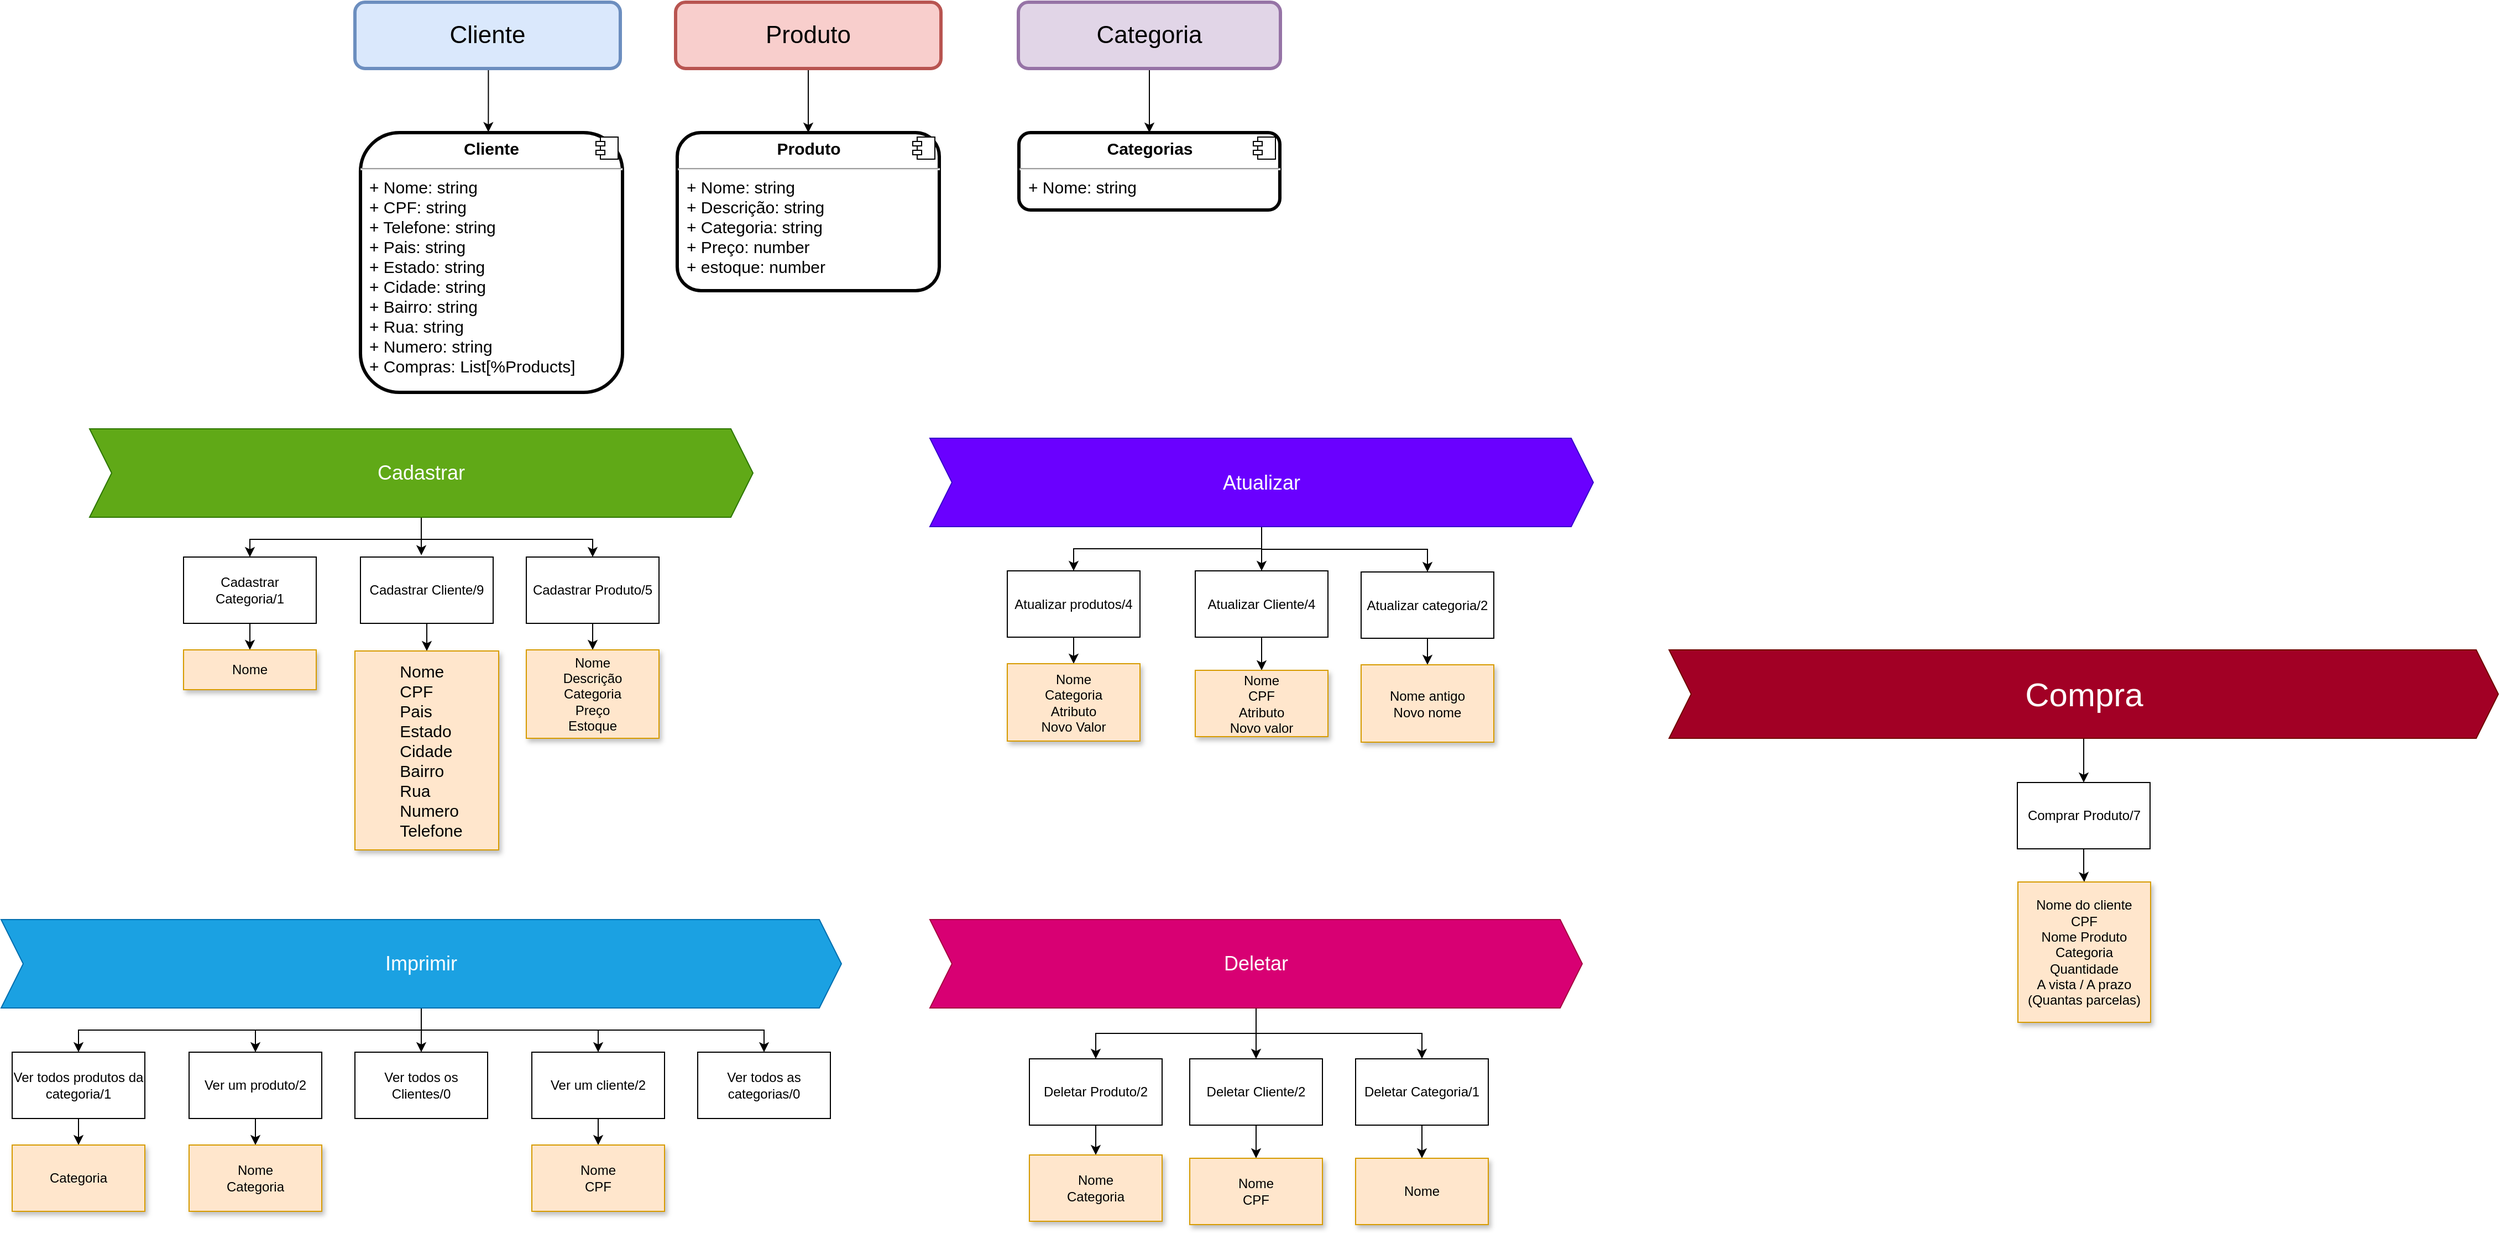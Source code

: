 <mxfile version="12.2.4" pages="1"><diagram id="4yEVbJRexRHmk_yXshak" name="Page-1"><mxGraphModel dx="1375" dy="469" grid="1" gridSize="10" guides="1" tooltips="1" connect="1" arrows="1" fold="1" page="1" pageScale="1" pageWidth="3300" pageHeight="4681" math="0" shadow="0"><root><mxCell id="0"/><mxCell id="1" parent="0"/><mxCell id="98" style="edgeStyle=orthogonalEdgeStyle;rounded=0;orthogonalLoop=1;jettySize=auto;html=1;entryX=0.488;entryY=-0.002;entryDx=0;entryDy=0;entryPerimeter=0;" parent="1" source="84" target="85" edge="1"><mxGeometry relative="1" as="geometry"><Array as="points"><mxPoint x="580" y="169"/></Array></mxGeometry></mxCell><mxCell id="84" value="Cliente" style="rounded=1;whiteSpace=wrap;html=1;strokeWidth=3;fillColor=#dae8fc;strokeColor=#6c8ebf;shadow=0;comic=0;glass=0;fontSize=22;" parent="1" vertex="1"><mxGeometry x="460" y="77" width="240" height="60" as="geometry"/></mxCell><mxCell id="85" value="&lt;p style=&quot;margin: 6px 0px 0px ; text-align: center ; font-size: 15px&quot;&gt;&lt;b style=&quot;font-size: 15px&quot;&gt;Cliente&lt;/b&gt;&lt;/p&gt;&lt;hr style=&quot;font-size: 15px&quot;&gt;&lt;p style=&quot;margin: 0px 0px 0px 8px ; font-size: 15px&quot;&gt;+ Nome: string&lt;/p&gt;&lt;p style=&quot;margin: 0px 0px 0px 8px ; font-size: 15px&quot;&gt;+ CPF: string&lt;/p&gt;&lt;p style=&quot;margin: 0px 0px 0px 8px ; font-size: 15px&quot;&gt;+ Telefone: string&lt;/p&gt;&lt;p style=&quot;margin: 0px 0px 0px 8px ; font-size: 15px&quot;&gt;+ Pais: string&lt;/p&gt;&lt;p style=&quot;margin: 0px 0px 0px 8px ; font-size: 15px&quot;&gt;+ Estado: string&lt;/p&gt;&lt;p style=&quot;margin: 0px 0px 0px 8px ; font-size: 15px&quot;&gt;+ Cidade: string&lt;/p&gt;&lt;p style=&quot;margin: 0px 0px 0px 8px ; font-size: 15px&quot;&gt;+ Bairro: string&lt;/p&gt;&lt;p style=&quot;margin: 0px 0px 0px 8px ; font-size: 15px&quot;&gt;+ Rua: string&lt;/p&gt;&lt;p style=&quot;margin: 0px 0px 0px 8px ; font-size: 15px&quot;&gt;+ Numero: string&lt;br style=&quot;font-size: 15px&quot;&gt;+ Compras: List[%Products]&lt;/p&gt;" style="align=left;overflow=fill;html=1;rounded=1;shadow=0;glass=0;comic=0;strokeWidth=3;gradientColor=none;fontSize=15;" parent="1" vertex="1"><mxGeometry x="465" y="195" width="237" height="235" as="geometry"/></mxCell><mxCell id="86" value="" style="shape=component;jettyWidth=8;jettyHeight=4;" parent="85" vertex="1"><mxGeometry x="1" width="20" height="20" relative="1" as="geometry"><mxPoint x="-24" y="4" as="offset"/></mxGeometry></mxCell><mxCell id="159" style="edgeStyle=orthogonalEdgeStyle;rounded=0;orthogonalLoop=1;jettySize=auto;html=1;entryX=0.5;entryY=0;entryDx=0;entryDy=0;fontSize=18;" parent="1" source="89" target="90" edge="1"><mxGeometry relative="1" as="geometry"/></mxCell><mxCell id="89" value="Produto" style="rounded=1;whiteSpace=wrap;html=1;strokeWidth=3;fillColor=#f8cecc;strokeColor=#b85450;shadow=0;comic=0;glass=0;fontSize=22;" parent="1" vertex="1"><mxGeometry x="750" y="77" width="240" height="60" as="geometry"/></mxCell><mxCell id="90" value="&lt;p style=&quot;margin: 6px 0px 0px ; text-align: center ; font-size: 15px&quot;&gt;&lt;b style=&quot;font-size: 15px&quot;&gt;Produto&lt;/b&gt;&lt;/p&gt;&lt;hr style=&quot;font-size: 15px&quot;&gt;&lt;p style=&quot;margin: 0px 0px 0px 8px ; font-size: 15px&quot;&gt;+ Nome: string&lt;/p&gt;&lt;p style=&quot;margin: 0px 0px 0px 8px ; font-size: 15px&quot;&gt;+ Descrição: string&lt;br style=&quot;font-size: 15px&quot;&gt;+ Categoria: string&lt;/p&gt;&lt;p style=&quot;margin: 0px 0px 0px 8px ; font-size: 15px&quot;&gt;+ Preço: number&lt;br style=&quot;font-size: 15px&quot;&gt;&lt;/p&gt;&lt;p style=&quot;margin: 0px 0px 0px 8px ; font-size: 15px&quot;&gt;+ estoque: number&lt;/p&gt;" style="align=left;overflow=fill;html=1;rounded=1;shadow=0;glass=0;comic=0;strokeWidth=3;gradientColor=none;fontSize=15;" parent="1" vertex="1"><mxGeometry x="751.5" y="195" width="237" height="143" as="geometry"/></mxCell><mxCell id="91" value="" style="shape=component;jettyWidth=8;jettyHeight=4;" parent="90" vertex="1"><mxGeometry x="1" width="20" height="20" relative="1" as="geometry"><mxPoint x="-24" y="4" as="offset"/></mxGeometry></mxCell><mxCell id="160" style="edgeStyle=orthogonalEdgeStyle;rounded=0;orthogonalLoop=1;jettySize=auto;html=1;entryX=0.5;entryY=0;entryDx=0;entryDy=0;fontSize=18;" parent="1" source="95" target="96" edge="1"><mxGeometry relative="1" as="geometry"/></mxCell><mxCell id="95" value="Categoria" style="rounded=1;whiteSpace=wrap;html=1;strokeWidth=3;fillColor=#e1d5e7;strokeColor=#9673a6;shadow=0;comic=0;glass=0;fontSize=22;" parent="1" vertex="1"><mxGeometry x="1060" y="77" width="237" height="60" as="geometry"/></mxCell><mxCell id="96" value="&lt;p style=&quot;margin: 6px 0px 0px ; text-align: center ; font-size: 15px&quot;&gt;&lt;b style=&quot;font-size: 15px&quot;&gt;Categorias&lt;/b&gt;&lt;/p&gt;&lt;hr style=&quot;font-size: 15px&quot;&gt;&lt;p style=&quot;margin: 0px 0px 0px 8px ; font-size: 15px&quot;&gt;+ Nome: string&lt;/p&gt;&lt;p style=&quot;margin: 0px 0px 0px 8px ; font-size: 15px&quot;&gt;&lt;br style=&quot;font-size: 15px&quot;&gt;&lt;/p&gt;" style="align=left;overflow=fill;html=1;rounded=1;shadow=0;glass=0;comic=0;strokeWidth=3;gradientColor=none;fontSize=15;" parent="1" vertex="1"><mxGeometry x="1060.5" y="195" width="236" height="70" as="geometry"/></mxCell><mxCell id="97" value="" style="shape=component;jettyWidth=8;jettyHeight=4;" parent="96" vertex="1"><mxGeometry x="1" width="20" height="20" relative="1" as="geometry"><mxPoint x="-24" y="4" as="offset"/></mxGeometry></mxCell><mxCell id="123" style="edgeStyle=orthogonalEdgeStyle;rounded=0;orthogonalLoop=1;jettySize=auto;html=1;entryX=0.459;entryY=-0.027;entryDx=0;entryDy=0;entryPerimeter=0;fontSize=18;" parent="1" source="104" target="110" edge="1"><mxGeometry relative="1" as="geometry"/></mxCell><mxCell id="124" style="edgeStyle=orthogonalEdgeStyle;rounded=0;orthogonalLoop=1;jettySize=auto;html=1;entryX=0.5;entryY=0;entryDx=0;entryDy=0;fontSize=18;" parent="1" source="104" target="108" edge="1"><mxGeometry relative="1" as="geometry"/></mxCell><mxCell id="125" style="edgeStyle=orthogonalEdgeStyle;rounded=0;orthogonalLoop=1;jettySize=auto;html=1;entryX=0.5;entryY=0;entryDx=0;entryDy=0;fontSize=18;" parent="1" source="104" target="116" edge="1"><mxGeometry relative="1" as="geometry"/></mxCell><mxCell id="104" value="Cadastrar" style="shape=step;perimeter=stepPerimeter;whiteSpace=wrap;html=1;fixedSize=1;fontSize=18;fillColor=#60a917;strokeColor=#2D7600;fontColor=#ffffff;" parent="1" vertex="1"><mxGeometry x="220" y="463" width="600" height="80" as="geometry"/></mxCell><mxCell id="138" style="edgeStyle=orthogonalEdgeStyle;rounded=0;orthogonalLoop=1;jettySize=auto;html=1;fontSize=18;" parent="1" source="105" target="133" edge="1"><mxGeometry relative="1" as="geometry"/></mxCell><mxCell id="139" style="edgeStyle=orthogonalEdgeStyle;rounded=0;orthogonalLoop=1;jettySize=auto;html=1;entryX=0.5;entryY=0;entryDx=0;entryDy=0;fontSize=18;" parent="1" source="105" target="130" edge="1"><mxGeometry relative="1" as="geometry"/></mxCell><mxCell id="140" style="edgeStyle=orthogonalEdgeStyle;rounded=0;orthogonalLoop=1;jettySize=auto;html=1;entryX=0.5;entryY=0;entryDx=0;entryDy=0;fontSize=18;" parent="1" source="105" target="136" edge="1"><mxGeometry relative="1" as="geometry"/></mxCell><mxCell id="105" value="Atualizar" style="shape=step;perimeter=stepPerimeter;whiteSpace=wrap;html=1;fixedSize=1;fontSize=18;fillColor=#6a00ff;strokeColor=#3700CC;fontColor=#ffffff;" parent="1" vertex="1"><mxGeometry x="980" y="471.5" width="600" height="80" as="geometry"/></mxCell><mxCell id="153" style="edgeStyle=orthogonalEdgeStyle;rounded=0;orthogonalLoop=1;jettySize=auto;html=1;fontSize=18;" parent="1" source="106" target="151" edge="1"><mxGeometry relative="1" as="geometry"/></mxCell><mxCell id="154" style="edgeStyle=orthogonalEdgeStyle;rounded=0;orthogonalLoop=1;jettySize=auto;html=1;fontSize=18;" parent="1" source="106" target="148" edge="1"><mxGeometry relative="1" as="geometry"/></mxCell><mxCell id="155" style="edgeStyle=orthogonalEdgeStyle;rounded=0;orthogonalLoop=1;jettySize=auto;html=1;entryX=0.5;entryY=0;entryDx=0;entryDy=0;fontSize=18;" parent="1" source="106" target="152" edge="1"><mxGeometry relative="1" as="geometry"/></mxCell><mxCell id="156" style="edgeStyle=orthogonalEdgeStyle;rounded=0;orthogonalLoop=1;jettySize=auto;html=1;entryX=0.5;entryY=0;entryDx=0;entryDy=0;fontSize=18;" parent="1" source="106" target="142" edge="1"><mxGeometry relative="1" as="geometry"/></mxCell><mxCell id="157" style="edgeStyle=orthogonalEdgeStyle;rounded=0;orthogonalLoop=1;jettySize=auto;html=1;fontSize=18;" parent="1" source="106" target="145" edge="1"><mxGeometry relative="1" as="geometry"/></mxCell><mxCell id="106" value="Imprimir" style="shape=step;perimeter=stepPerimeter;whiteSpace=wrap;html=1;fixedSize=1;fontSize=18;fillColor=#1ba1e2;strokeColor=#006EAF;fontColor=#ffffff;" parent="1" vertex="1"><mxGeometry x="140" y="907" width="760" height="80" as="geometry"/></mxCell><mxCell id="173" style="edgeStyle=orthogonalEdgeStyle;rounded=0;orthogonalLoop=1;jettySize=auto;html=1;entryX=0.5;entryY=0;entryDx=0;entryDy=0;fontSize=18;" parent="1" source="107" target="168" edge="1"><mxGeometry relative="1" as="geometry"/></mxCell><mxCell id="174" style="edgeStyle=orthogonalEdgeStyle;rounded=0;orthogonalLoop=1;jettySize=auto;html=1;fontSize=18;" parent="1" source="107" target="171" edge="1"><mxGeometry relative="1" as="geometry"/></mxCell><mxCell id="175" style="edgeStyle=orthogonalEdgeStyle;rounded=0;orthogonalLoop=1;jettySize=auto;html=1;entryX=0.5;entryY=0;entryDx=0;entryDy=0;fontSize=18;" parent="1" source="107" target="165" edge="1"><mxGeometry relative="1" as="geometry"/></mxCell><mxCell id="107" value="Deletar" style="shape=step;perimeter=stepPerimeter;whiteSpace=wrap;html=1;fixedSize=1;fontSize=18;fillColor=#d80073;strokeColor=#A50040;fontColor=#ffffff;" parent="1" vertex="1"><mxGeometry x="980" y="907" width="590" height="80" as="geometry"/></mxCell><mxCell id="121" style="edgeStyle=orthogonalEdgeStyle;rounded=0;orthogonalLoop=1;jettySize=auto;html=1;entryX=0.5;entryY=0;entryDx=0;entryDy=0;fontSize=18;" parent="1" source="108" target="109" edge="1"><mxGeometry relative="1" as="geometry"/></mxCell><mxCell id="108" value="Cadastrar Produto/5" style="rounded=0;whiteSpace=wrap;html=1;" parent="1" vertex="1"><mxGeometry x="615" y="579" width="120" height="60" as="geometry"/></mxCell><mxCell id="109" value="Nome&lt;br&gt;Descrição&lt;br&gt;Categoria&lt;br&gt;Preço&lt;br&gt;Estoque" style="rounded=0;whiteSpace=wrap;html=1;fillColor=#ffe6cc;strokeColor=#d79b00;gradientColor=none;glass=0;shadow=1;" parent="1" vertex="1"><mxGeometry x="615" y="663" width="120" height="80" as="geometry"/></mxCell><mxCell id="120" style="edgeStyle=orthogonalEdgeStyle;rounded=0;orthogonalLoop=1;jettySize=auto;html=1;fontSize=18;" parent="1" source="110" target="112" edge="1"><mxGeometry relative="1" as="geometry"/></mxCell><mxCell id="110" value="Cadastrar Cliente/9" style="rounded=0;whiteSpace=wrap;html=1;" parent="1" vertex="1"><mxGeometry x="465" y="579" width="120" height="60" as="geometry"/></mxCell><mxCell id="112" value="&lt;p style=&quot;font-size: 15px ; text-align: left ; white-space: nowrap ; margin: 0px 0px 0px 8px&quot;&gt;Nome&lt;/p&gt;&lt;p style=&quot;font-size: 15px ; text-align: left ; white-space: nowrap ; margin: 0px 0px 0px 8px&quot;&gt;CPF&lt;/p&gt;&lt;p style=&quot;font-size: 15px ; text-align: left ; white-space: nowrap ; margin: 0px 0px 0px 8px&quot;&gt;Pais&lt;/p&gt;&lt;p style=&quot;font-size: 15px ; text-align: left ; white-space: nowrap ; margin: 0px 0px 0px 8px&quot;&gt;Estado&lt;/p&gt;&lt;p style=&quot;font-size: 15px ; text-align: left ; white-space: nowrap ; margin: 0px 0px 0px 8px&quot;&gt;Cidade&lt;/p&gt;&lt;p style=&quot;font-size: 15px ; text-align: left ; white-space: nowrap ; margin: 0px 0px 0px 8px&quot;&gt;Bairro&lt;/p&gt;&lt;p style=&quot;font-size: 15px ; text-align: left ; white-space: nowrap ; margin: 0px 0px 0px 8px&quot;&gt;Rua&lt;/p&gt;&lt;p style=&quot;font-size: 15px ; text-align: left ; white-space: nowrap ; margin: 0px 0px 0px 8px&quot;&gt;Numero&lt;/p&gt;&lt;p style=&quot;font-size: 15px ; text-align: left ; white-space: nowrap ; margin: 0px 0px 0px 8px&quot;&gt;Telefone&lt;/p&gt;" style="rounded=0;whiteSpace=wrap;html=1;fillColor=#ffe6cc;strokeColor=#d79b00;gradientColor=none;glass=0;shadow=1;" parent="1" vertex="1"><mxGeometry x="460" y="664" width="130" height="180" as="geometry"/></mxCell><mxCell id="119" style="edgeStyle=orthogonalEdgeStyle;rounded=0;orthogonalLoop=1;jettySize=auto;html=1;fontSize=18;" parent="1" source="116" target="117" edge="1"><mxGeometry relative="1" as="geometry"/></mxCell><mxCell id="116" value="Cadastrar Categoria/1" style="rounded=0;whiteSpace=wrap;html=1;" parent="1" vertex="1"><mxGeometry x="305" y="579" width="120" height="60" as="geometry"/></mxCell><mxCell id="117" value="Nome&lt;br&gt;" style="rounded=0;whiteSpace=wrap;html=1;fillColor=#ffe6cc;strokeColor=#d79b00;gradientColor=none;glass=0;shadow=1;" parent="1" vertex="1"><mxGeometry x="305" y="663" width="120" height="36" as="geometry"/></mxCell><mxCell id="129" style="edgeStyle=orthogonalEdgeStyle;rounded=0;orthogonalLoop=1;jettySize=auto;html=1;entryX=0.5;entryY=0;entryDx=0;entryDy=0;" parent="1" source="130" target="131" edge="1"><mxGeometry relative="1" as="geometry"/></mxCell><mxCell id="130" value="Atualizar produtos/4" style="rounded=0;whiteSpace=wrap;html=1;" parent="1" vertex="1"><mxGeometry x="1050" y="591.5" width="120" height="60" as="geometry"/></mxCell><mxCell id="131" value="Nome&lt;br&gt;Categoria&lt;br&gt;Atributo&lt;br&gt;Novo Valor" style="rounded=0;whiteSpace=wrap;html=1;fillColor=#ffe6cc;strokeColor=#d79b00;gradientColor=none;glass=0;shadow=1;" parent="1" vertex="1"><mxGeometry x="1050" y="675.5" width="120" height="70" as="geometry"/></mxCell><mxCell id="132" style="edgeStyle=orthogonalEdgeStyle;rounded=0;orthogonalLoop=1;jettySize=auto;html=1;entryX=0.5;entryY=0;entryDx=0;entryDy=0;" parent="1" source="133" target="134" edge="1"><mxGeometry relative="1" as="geometry"/></mxCell><mxCell id="133" value="Atualizar Cliente/4" style="rounded=0;whiteSpace=wrap;html=1;" parent="1" vertex="1"><mxGeometry x="1220" y="591.5" width="120" height="60" as="geometry"/></mxCell><mxCell id="134" value="Nome&lt;br&gt;CPF&lt;br&gt;Atributo&lt;br&gt;Novo valor" style="rounded=0;whiteSpace=wrap;html=1;fillColor=#ffe6cc;strokeColor=#d79b00;gradientColor=none;glass=0;shadow=1;" parent="1" vertex="1"><mxGeometry x="1220" y="681.5" width="120" height="60" as="geometry"/></mxCell><mxCell id="135" style="edgeStyle=orthogonalEdgeStyle;rounded=0;orthogonalLoop=1;jettySize=auto;html=1;entryX=0.5;entryY=0;entryDx=0;entryDy=0;" parent="1" source="136" target="137" edge="1"><mxGeometry relative="1" as="geometry"/></mxCell><mxCell id="136" value="Atualizar categoria/2" style="rounded=0;whiteSpace=wrap;html=1;" parent="1" vertex="1"><mxGeometry x="1370" y="592.5" width="120" height="60" as="geometry"/></mxCell><mxCell id="137" value="Nome antigo&lt;br&gt;Novo nome" style="rounded=0;whiteSpace=wrap;html=1;fillColor=#ffe6cc;strokeColor=#d79b00;gradientColor=none;glass=0;shadow=1;" parent="1" vertex="1"><mxGeometry x="1370" y="676.5" width="120" height="70" as="geometry"/></mxCell><mxCell id="141" value="" style="edgeStyle=orthogonalEdgeStyle;rounded=0;orthogonalLoop=1;jettySize=auto;html=1;fontSize=15;" parent="1" source="142" target="143" edge="1"><mxGeometry relative="1" as="geometry"/></mxCell><mxCell id="142" value="Ver um produto/2" style="rounded=0;whiteSpace=wrap;html=1;" parent="1" vertex="1"><mxGeometry x="310" y="1027" width="120" height="60" as="geometry"/></mxCell><mxCell id="143" value="Nome&lt;br&gt;Categoria" style="rounded=0;whiteSpace=wrap;html=1;fillColor=#ffe6cc;strokeColor=#d79b00;gradientColor=none;glass=0;shadow=1;" parent="1" vertex="1"><mxGeometry x="310" y="1111" width="120" height="60" as="geometry"/></mxCell><mxCell id="144" style="edgeStyle=orthogonalEdgeStyle;rounded=0;orthogonalLoop=1;jettySize=auto;html=1;entryX=0.5;entryY=0;entryDx=0;entryDy=0;fontSize=15;" parent="1" source="145" target="146" edge="1"><mxGeometry relative="1" as="geometry"/></mxCell><mxCell id="145" value="Ver todos produtos da categoria/1" style="rounded=0;whiteSpace=wrap;html=1;" parent="1" vertex="1"><mxGeometry x="150" y="1027" width="120" height="60" as="geometry"/></mxCell><mxCell id="146" value="Categoria" style="rounded=0;whiteSpace=wrap;html=1;fillColor=#ffe6cc;strokeColor=#d79b00;gradientColor=none;glass=0;shadow=1;" parent="1" vertex="1"><mxGeometry x="150" y="1111" width="120" height="60" as="geometry"/></mxCell><mxCell id="147" value="" style="edgeStyle=orthogonalEdgeStyle;rounded=0;orthogonalLoop=1;jettySize=auto;html=1;fontSize=15;" parent="1" source="148" target="149" edge="1"><mxGeometry relative="1" as="geometry"/></mxCell><mxCell id="148" value="Ver um cliente/2" style="rounded=0;whiteSpace=wrap;html=1;" parent="1" vertex="1"><mxGeometry x="620" y="1027" width="120" height="60" as="geometry"/></mxCell><mxCell id="149" value="Nome&lt;br&gt;CPF" style="rounded=0;whiteSpace=wrap;html=1;fillColor=#ffe6cc;strokeColor=#d79b00;gradientColor=none;glass=0;shadow=1;" parent="1" vertex="1"><mxGeometry x="620" y="1111" width="120" height="60" as="geometry"/></mxCell><mxCell id="151" value="Ver todos os Clientes/0" style="rounded=0;whiteSpace=wrap;html=1;" parent="1" vertex="1"><mxGeometry x="460" y="1027" width="120" height="60" as="geometry"/></mxCell><mxCell id="152" value="Ver todos as categorias/0" style="rounded=0;whiteSpace=wrap;html=1;" parent="1" vertex="1"><mxGeometry x="770" y="1027" width="120" height="60" as="geometry"/></mxCell><mxCell id="164" style="edgeStyle=orthogonalEdgeStyle;rounded=0;orthogonalLoop=1;jettySize=auto;html=1;exitX=0.5;exitY=1;exitDx=0;exitDy=0;fontSize=15;" parent="1" source="165" target="166" edge="1"><mxGeometry relative="1" as="geometry"/></mxCell><mxCell id="165" value="Deletar Produto/2" style="rounded=0;whiteSpace=wrap;html=1;" parent="1" vertex="1"><mxGeometry x="1070" y="1033" width="120" height="60" as="geometry"/></mxCell><mxCell id="166" value="Nome&lt;br&gt;Categoria" style="rounded=0;whiteSpace=wrap;html=1;fillColor=#ffe6cc;strokeColor=#d79b00;gradientColor=none;glass=0;shadow=1;" parent="1" vertex="1"><mxGeometry x="1070" y="1120" width="120" height="60" as="geometry"/></mxCell><mxCell id="167" style="edgeStyle=orthogonalEdgeStyle;rounded=0;orthogonalLoop=1;jettySize=auto;html=1;entryX=0.5;entryY=0;entryDx=0;entryDy=0;" parent="1" source="168" target="169" edge="1"><mxGeometry relative="1" as="geometry"/></mxCell><mxCell id="168" value="Deletar Cliente/2" style="rounded=0;whiteSpace=wrap;html=1;" parent="1" vertex="1"><mxGeometry x="1215" y="1033" width="120" height="60" as="geometry"/></mxCell><mxCell id="169" value="Nome&lt;br&gt;CPF" style="rounded=0;whiteSpace=wrap;html=1;fillColor=#ffe6cc;strokeColor=#d79b00;gradientColor=none;glass=0;shadow=1;" parent="1" vertex="1"><mxGeometry x="1215" y="1123" width="120" height="60" as="geometry"/></mxCell><mxCell id="170" style="edgeStyle=orthogonalEdgeStyle;rounded=0;orthogonalLoop=1;jettySize=auto;html=1;entryX=0.5;entryY=0;entryDx=0;entryDy=0;" parent="1" source="171" target="172" edge="1"><mxGeometry relative="1" as="geometry"/></mxCell><mxCell id="171" value="Deletar Categoria/1" style="rounded=0;whiteSpace=wrap;html=1;" parent="1" vertex="1"><mxGeometry x="1365" y="1033" width="120" height="60" as="geometry"/></mxCell><mxCell id="172" value="Nome" style="rounded=0;whiteSpace=wrap;html=1;fillColor=#ffe6cc;strokeColor=#d79b00;gradientColor=none;glass=0;shadow=1;" parent="1" vertex="1"><mxGeometry x="1365" y="1123" width="120" height="60" as="geometry"/></mxCell><mxCell id="183" style="edgeStyle=orthogonalEdgeStyle;rounded=0;orthogonalLoop=1;jettySize=auto;html=1;entryX=0.5;entryY=0;entryDx=0;entryDy=0;fontSize=30;" parent="1" source="176" target="178" edge="1"><mxGeometry relative="1" as="geometry"/></mxCell><mxCell id="176" value="Compra" style="shape=step;perimeter=stepPerimeter;whiteSpace=wrap;html=1;fixedSize=1;fontSize=30;fillColor=#a20025;strokeColor=#6F0000;fontColor=#ffffff;" parent="1" vertex="1"><mxGeometry x="1648.5" y="663" width="750" height="80" as="geometry"/></mxCell><mxCell id="177" style="edgeStyle=orthogonalEdgeStyle;rounded=0;orthogonalLoop=1;jettySize=auto;html=1;entryX=0.5;entryY=0;entryDx=0;entryDy=0;" parent="1" source="178" target="179" edge="1"><mxGeometry relative="1" as="geometry"/></mxCell><mxCell id="178" value="Comprar Produto/7" style="rounded=0;whiteSpace=wrap;html=1;" parent="1" vertex="1"><mxGeometry x="1963.5" y="783" width="120" height="60" as="geometry"/></mxCell><mxCell id="179" value="Nome do cliente&lt;br&gt;CPF&lt;br&gt;Nome Produto&lt;br&gt;Categoria&lt;br&gt;Quantidade&lt;br&gt;A vista / A prazo&lt;br&gt;(Quantas parcelas)" style="rounded=0;whiteSpace=wrap;html=1;fillColor=#ffe6cc;strokeColor=#d79b00;gradientColor=none;glass=0;shadow=1;" parent="1" vertex="1"><mxGeometry x="1964" y="873" width="120" height="127" as="geometry"/></mxCell></root></mxGraphModel></diagram></mxfile>